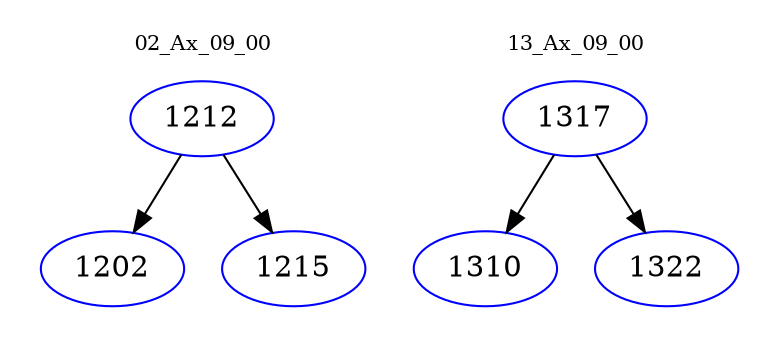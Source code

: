 digraph{
subgraph cluster_0 {
color = white
label = "02_Ax_09_00";
fontsize=10;
T0_1212 [label="1212", color="blue"]
T0_1212 -> T0_1202 [color="black"]
T0_1202 [label="1202", color="blue"]
T0_1212 -> T0_1215 [color="black"]
T0_1215 [label="1215", color="blue"]
}
subgraph cluster_1 {
color = white
label = "13_Ax_09_00";
fontsize=10;
T1_1317 [label="1317", color="blue"]
T1_1317 -> T1_1310 [color="black"]
T1_1310 [label="1310", color="blue"]
T1_1317 -> T1_1322 [color="black"]
T1_1322 [label="1322", color="blue"]
}
}
